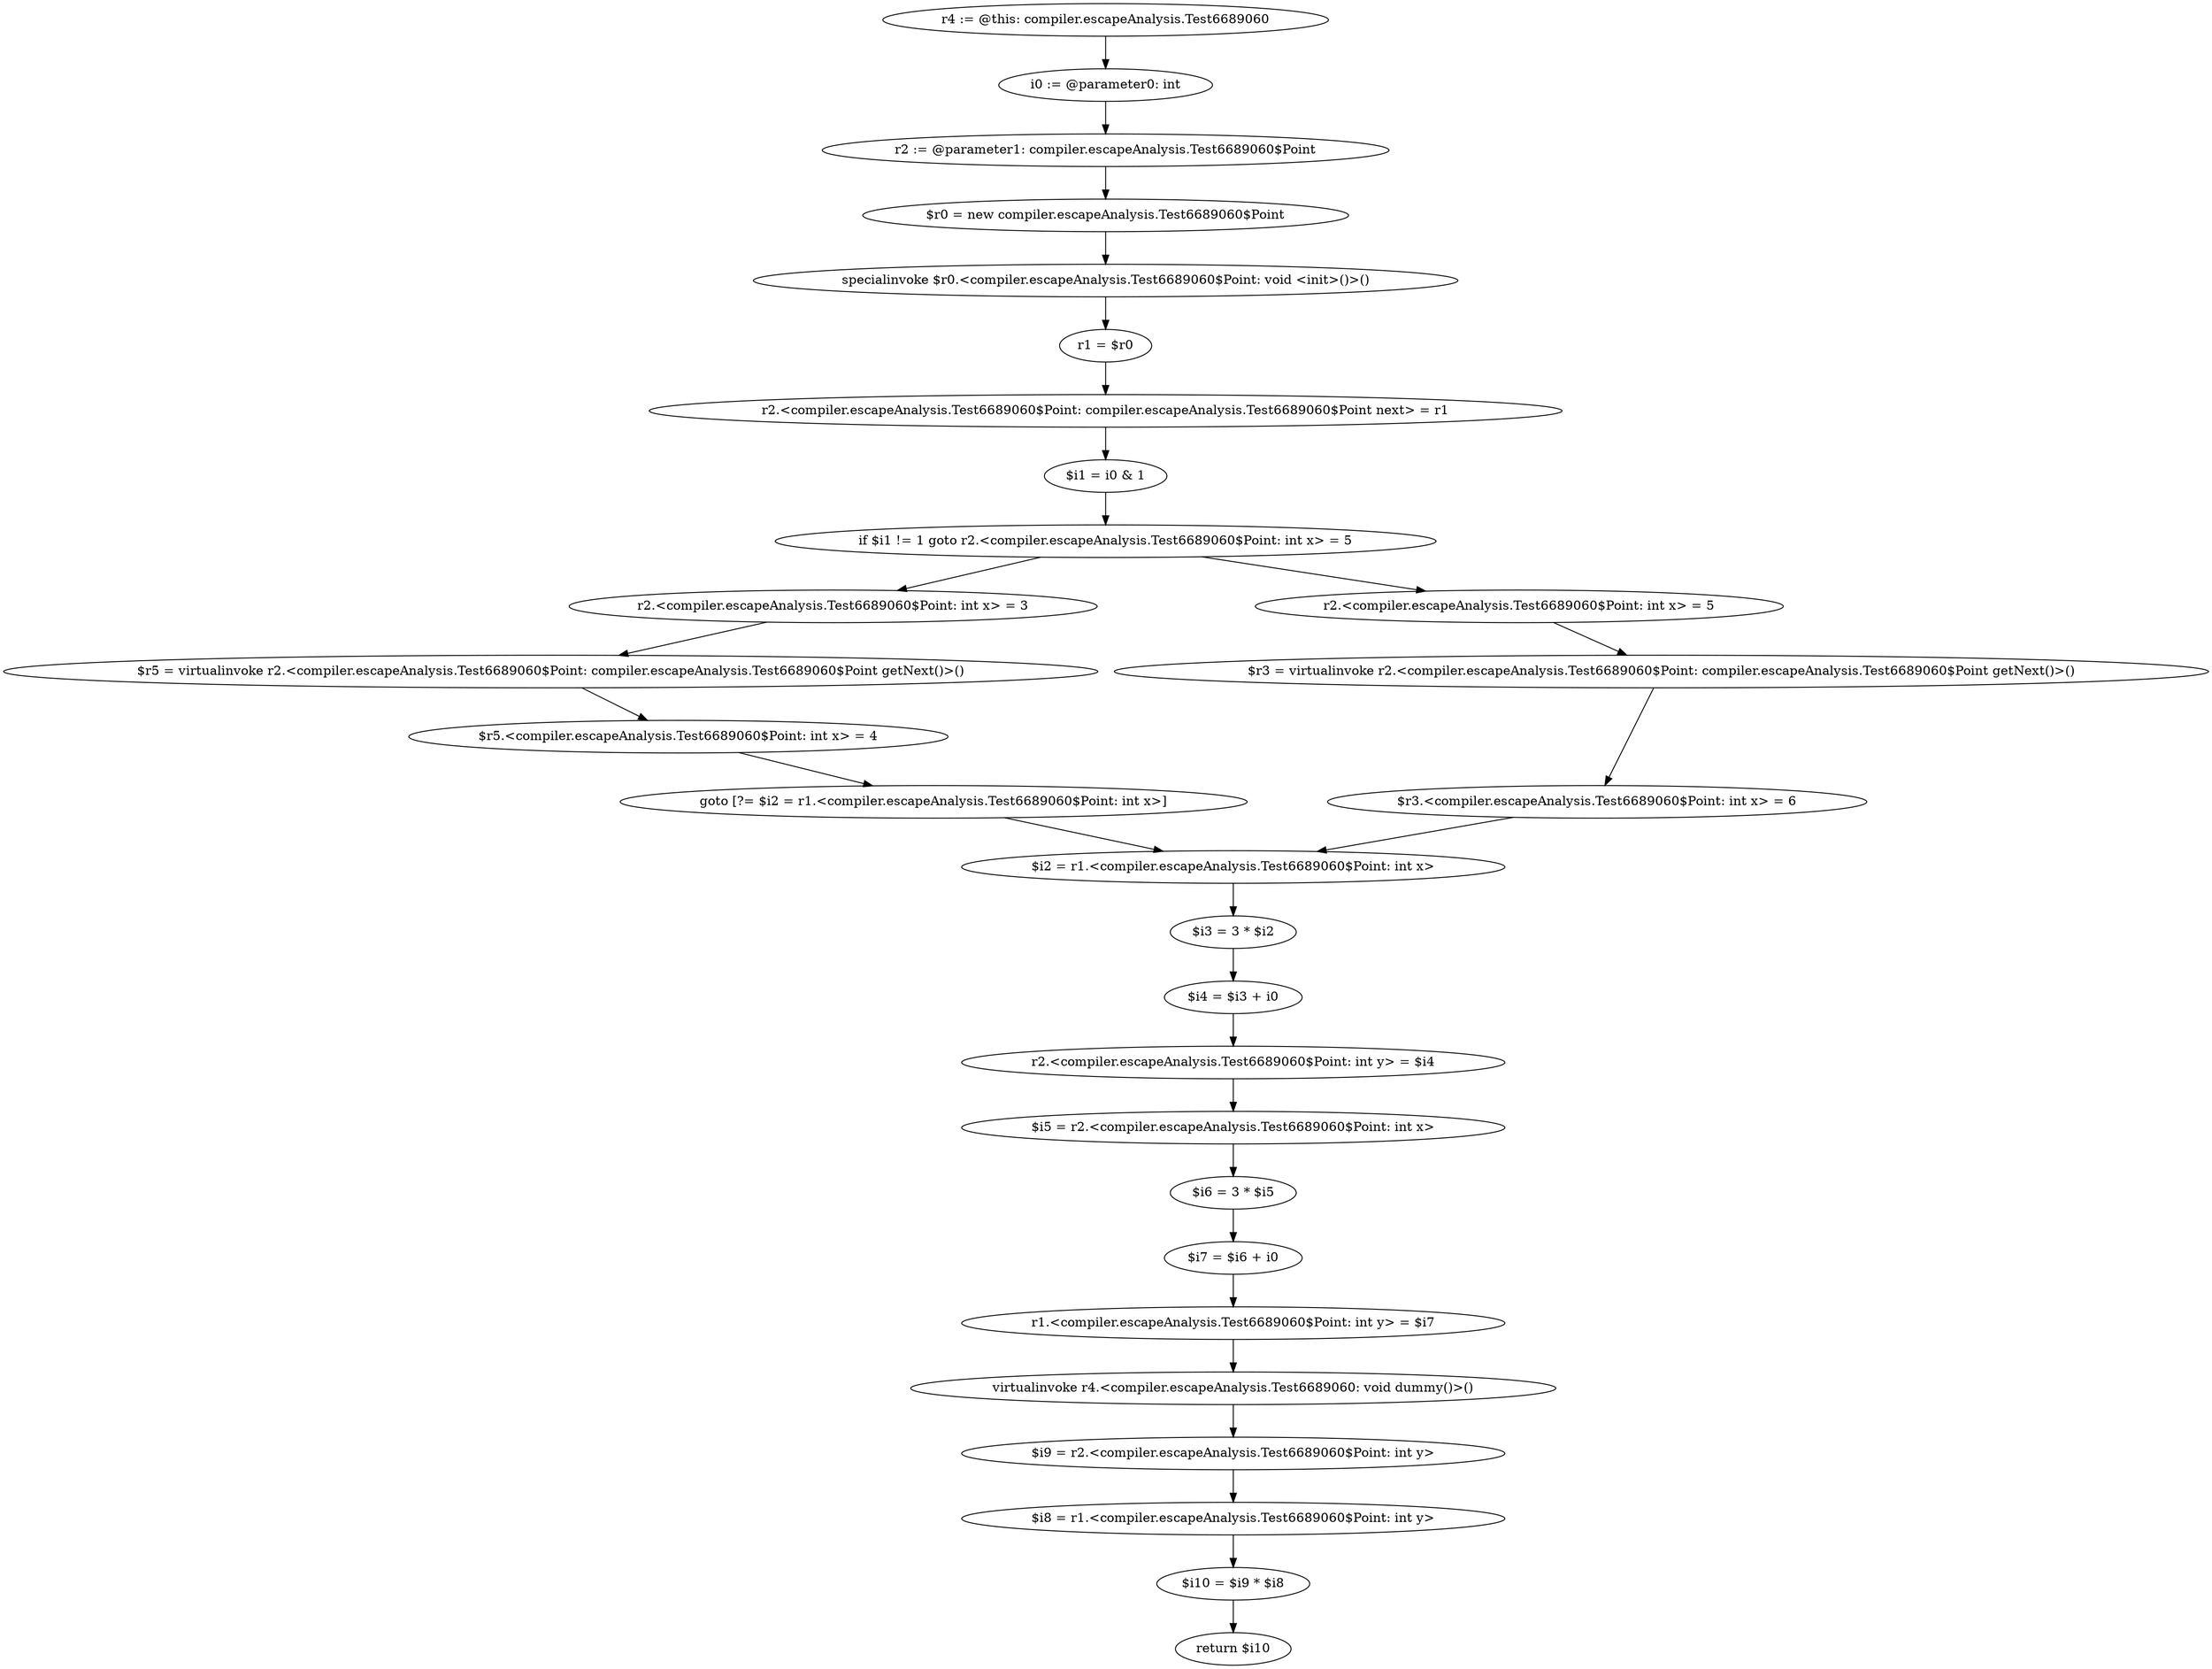 digraph "unitGraph" {
    "r4 := @this: compiler.escapeAnalysis.Test6689060"
    "i0 := @parameter0: int"
    "r2 := @parameter1: compiler.escapeAnalysis.Test6689060$Point"
    "$r0 = new compiler.escapeAnalysis.Test6689060$Point"
    "specialinvoke $r0.<compiler.escapeAnalysis.Test6689060$Point: void <init>()>()"
    "r1 = $r0"
    "r2.<compiler.escapeAnalysis.Test6689060$Point: compiler.escapeAnalysis.Test6689060$Point next> = r1"
    "$i1 = i0 & 1"
    "if $i1 != 1 goto r2.<compiler.escapeAnalysis.Test6689060$Point: int x> = 5"
    "r2.<compiler.escapeAnalysis.Test6689060$Point: int x> = 3"
    "$r5 = virtualinvoke r2.<compiler.escapeAnalysis.Test6689060$Point: compiler.escapeAnalysis.Test6689060$Point getNext()>()"
    "$r5.<compiler.escapeAnalysis.Test6689060$Point: int x> = 4"
    "goto [?= $i2 = r1.<compiler.escapeAnalysis.Test6689060$Point: int x>]"
    "r2.<compiler.escapeAnalysis.Test6689060$Point: int x> = 5"
    "$r3 = virtualinvoke r2.<compiler.escapeAnalysis.Test6689060$Point: compiler.escapeAnalysis.Test6689060$Point getNext()>()"
    "$r3.<compiler.escapeAnalysis.Test6689060$Point: int x> = 6"
    "$i2 = r1.<compiler.escapeAnalysis.Test6689060$Point: int x>"
    "$i3 = 3 * $i2"
    "$i4 = $i3 + i0"
    "r2.<compiler.escapeAnalysis.Test6689060$Point: int y> = $i4"
    "$i5 = r2.<compiler.escapeAnalysis.Test6689060$Point: int x>"
    "$i6 = 3 * $i5"
    "$i7 = $i6 + i0"
    "r1.<compiler.escapeAnalysis.Test6689060$Point: int y> = $i7"
    "virtualinvoke r4.<compiler.escapeAnalysis.Test6689060: void dummy()>()"
    "$i9 = r2.<compiler.escapeAnalysis.Test6689060$Point: int y>"
    "$i8 = r1.<compiler.escapeAnalysis.Test6689060$Point: int y>"
    "$i10 = $i9 * $i8"
    "return $i10"
    "r4 := @this: compiler.escapeAnalysis.Test6689060"->"i0 := @parameter0: int";
    "i0 := @parameter0: int"->"r2 := @parameter1: compiler.escapeAnalysis.Test6689060$Point";
    "r2 := @parameter1: compiler.escapeAnalysis.Test6689060$Point"->"$r0 = new compiler.escapeAnalysis.Test6689060$Point";
    "$r0 = new compiler.escapeAnalysis.Test6689060$Point"->"specialinvoke $r0.<compiler.escapeAnalysis.Test6689060$Point: void <init>()>()";
    "specialinvoke $r0.<compiler.escapeAnalysis.Test6689060$Point: void <init>()>()"->"r1 = $r0";
    "r1 = $r0"->"r2.<compiler.escapeAnalysis.Test6689060$Point: compiler.escapeAnalysis.Test6689060$Point next> = r1";
    "r2.<compiler.escapeAnalysis.Test6689060$Point: compiler.escapeAnalysis.Test6689060$Point next> = r1"->"$i1 = i0 & 1";
    "$i1 = i0 & 1"->"if $i1 != 1 goto r2.<compiler.escapeAnalysis.Test6689060$Point: int x> = 5";
    "if $i1 != 1 goto r2.<compiler.escapeAnalysis.Test6689060$Point: int x> = 5"->"r2.<compiler.escapeAnalysis.Test6689060$Point: int x> = 3";
    "if $i1 != 1 goto r2.<compiler.escapeAnalysis.Test6689060$Point: int x> = 5"->"r2.<compiler.escapeAnalysis.Test6689060$Point: int x> = 5";
    "r2.<compiler.escapeAnalysis.Test6689060$Point: int x> = 3"->"$r5 = virtualinvoke r2.<compiler.escapeAnalysis.Test6689060$Point: compiler.escapeAnalysis.Test6689060$Point getNext()>()";
    "$r5 = virtualinvoke r2.<compiler.escapeAnalysis.Test6689060$Point: compiler.escapeAnalysis.Test6689060$Point getNext()>()"->"$r5.<compiler.escapeAnalysis.Test6689060$Point: int x> = 4";
    "$r5.<compiler.escapeAnalysis.Test6689060$Point: int x> = 4"->"goto [?= $i2 = r1.<compiler.escapeAnalysis.Test6689060$Point: int x>]";
    "goto [?= $i2 = r1.<compiler.escapeAnalysis.Test6689060$Point: int x>]"->"$i2 = r1.<compiler.escapeAnalysis.Test6689060$Point: int x>";
    "r2.<compiler.escapeAnalysis.Test6689060$Point: int x> = 5"->"$r3 = virtualinvoke r2.<compiler.escapeAnalysis.Test6689060$Point: compiler.escapeAnalysis.Test6689060$Point getNext()>()";
    "$r3 = virtualinvoke r2.<compiler.escapeAnalysis.Test6689060$Point: compiler.escapeAnalysis.Test6689060$Point getNext()>()"->"$r3.<compiler.escapeAnalysis.Test6689060$Point: int x> = 6";
    "$r3.<compiler.escapeAnalysis.Test6689060$Point: int x> = 6"->"$i2 = r1.<compiler.escapeAnalysis.Test6689060$Point: int x>";
    "$i2 = r1.<compiler.escapeAnalysis.Test6689060$Point: int x>"->"$i3 = 3 * $i2";
    "$i3 = 3 * $i2"->"$i4 = $i3 + i0";
    "$i4 = $i3 + i0"->"r2.<compiler.escapeAnalysis.Test6689060$Point: int y> = $i4";
    "r2.<compiler.escapeAnalysis.Test6689060$Point: int y> = $i4"->"$i5 = r2.<compiler.escapeAnalysis.Test6689060$Point: int x>";
    "$i5 = r2.<compiler.escapeAnalysis.Test6689060$Point: int x>"->"$i6 = 3 * $i5";
    "$i6 = 3 * $i5"->"$i7 = $i6 + i0";
    "$i7 = $i6 + i0"->"r1.<compiler.escapeAnalysis.Test6689060$Point: int y> = $i7";
    "r1.<compiler.escapeAnalysis.Test6689060$Point: int y> = $i7"->"virtualinvoke r4.<compiler.escapeAnalysis.Test6689060: void dummy()>()";
    "virtualinvoke r4.<compiler.escapeAnalysis.Test6689060: void dummy()>()"->"$i9 = r2.<compiler.escapeAnalysis.Test6689060$Point: int y>";
    "$i9 = r2.<compiler.escapeAnalysis.Test6689060$Point: int y>"->"$i8 = r1.<compiler.escapeAnalysis.Test6689060$Point: int y>";
    "$i8 = r1.<compiler.escapeAnalysis.Test6689060$Point: int y>"->"$i10 = $i9 * $i8";
    "$i10 = $i9 * $i8"->"return $i10";
}

